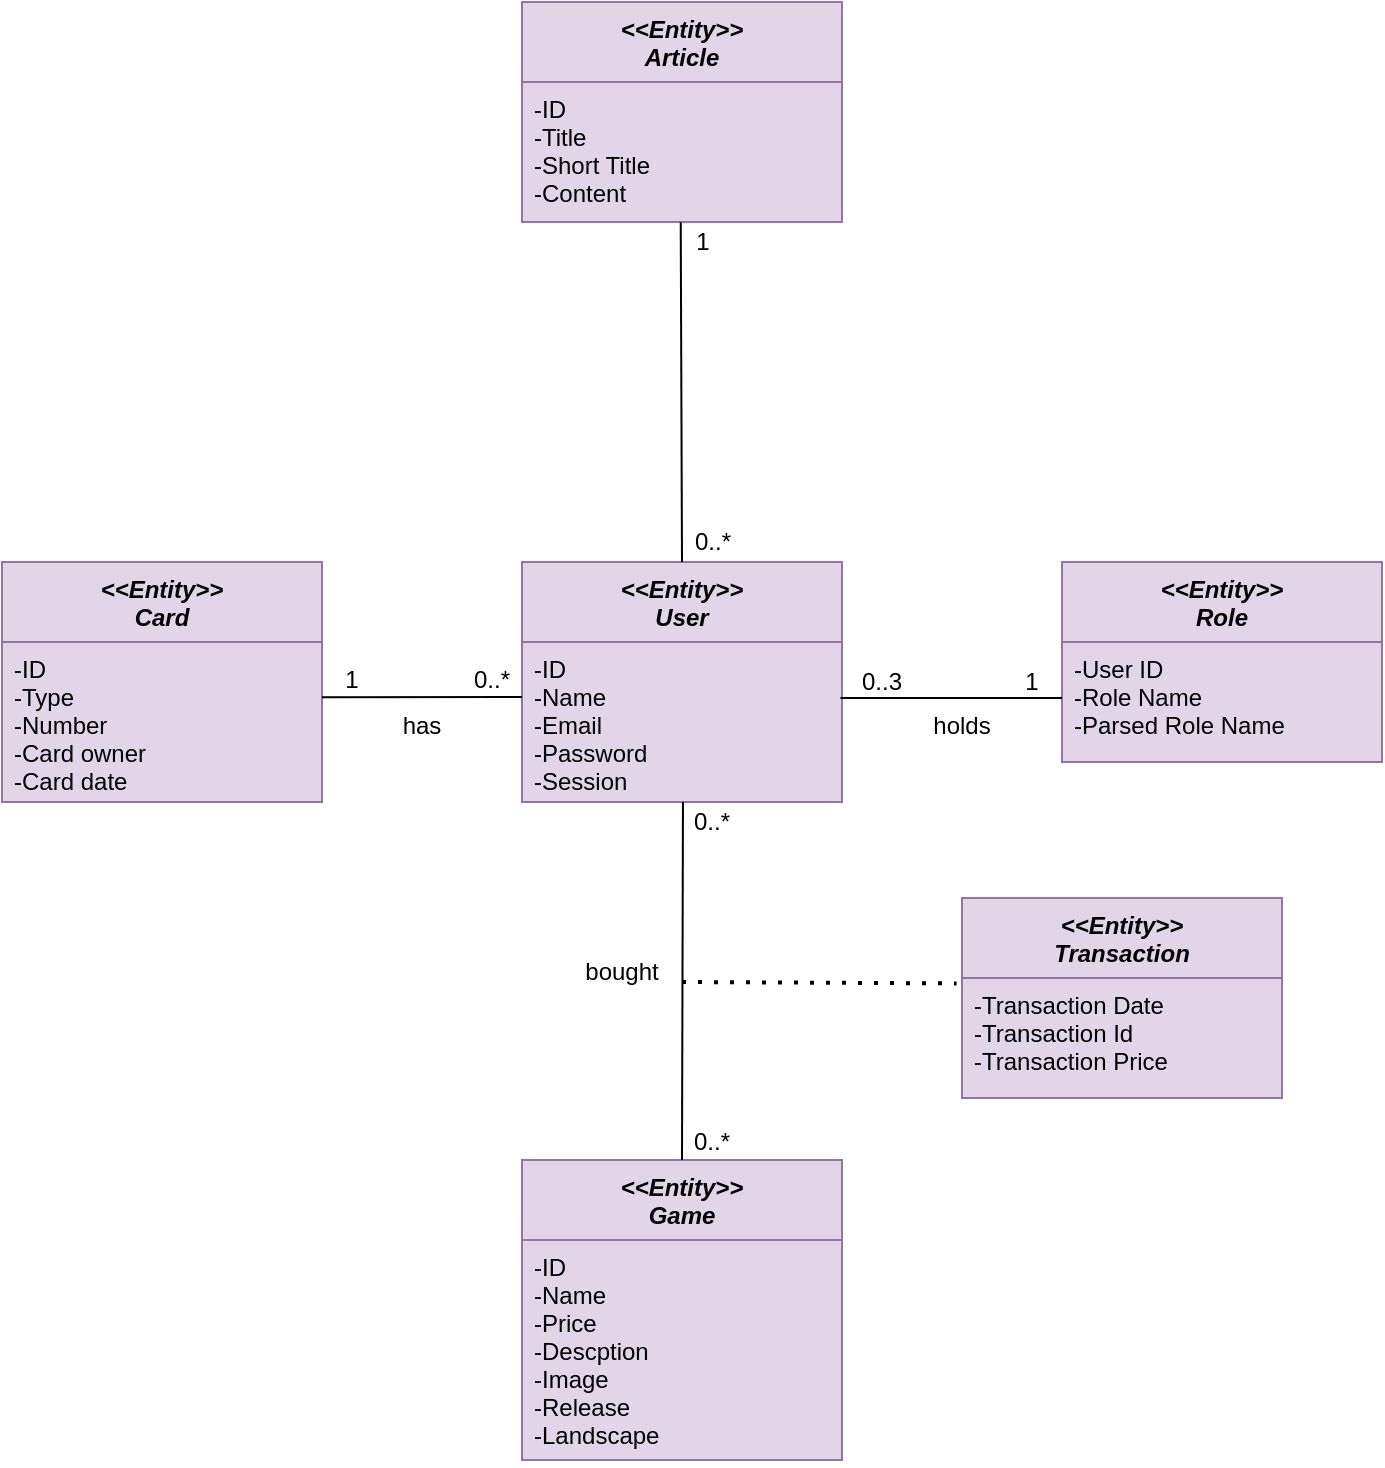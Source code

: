<mxfile version="15.7.4"><diagram id="C5RBs43oDa-KdzZeNtuy" name="Page-1"><mxGraphModel dx="2473" dy="860" grid="1" gridSize="10" guides="1" tooltips="1" connect="1" arrows="1" fold="1" page="1" pageScale="1" pageWidth="827" pageHeight="1169" math="0" shadow="0"><root><mxCell id="WIyWlLk6GJQsqaUBKTNV-0"/><mxCell id="WIyWlLk6GJQsqaUBKTNV-1" parent="WIyWlLk6GJQsqaUBKTNV-0"/><mxCell id="7NHLYX4dpKoqmwseu_7M-91" value="&lt;&lt;Entity&gt;&gt;&#xA;Game&#xA;" style="swimlane;fontStyle=3;align=center;verticalAlign=top;childLayout=stackLayout;horizontal=1;startSize=40;horizontalStack=0;resizeParent=1;resizeLast=0;collapsible=1;marginBottom=0;rounded=0;shadow=0;strokeWidth=1;fontSize=12;fillColor=#e1d5e7;strokeColor=#9673a6;" parent="WIyWlLk6GJQsqaUBKTNV-1" vertex="1"><mxGeometry x="-480" y="1019" width="160" height="150" as="geometry"><mxRectangle x="230" y="140" width="160" height="26" as="alternateBounds"/></mxGeometry></mxCell><mxCell id="7NHLYX4dpKoqmwseu_7M-92" value="-ID&#xA;-Name&#xA;-Price&#xA;-Descption&#xA;-Image&#xA;-Release&#xA;-Landscape&#xA;&#xA;&#xA;&#xA;" style="text;align=left;verticalAlign=top;spacingLeft=4;spacingRight=4;overflow=hidden;rotatable=0;points=[[0,0.5],[1,0.5]];portConstraint=eastwest;fillColor=#e1d5e7;strokeColor=#9673a6;" parent="7NHLYX4dpKoqmwseu_7M-91" vertex="1"><mxGeometry y="40" width="160" height="110" as="geometry"/></mxCell><mxCell id="7NHLYX4dpKoqmwseu_7M-97" value="&lt;&lt;Entity&gt;&gt;&#xA;Card&#xA;" style="swimlane;fontStyle=3;align=center;verticalAlign=top;childLayout=stackLayout;horizontal=1;startSize=40;horizontalStack=0;resizeParent=1;resizeLast=0;collapsible=1;marginBottom=0;rounded=0;shadow=0;strokeWidth=1;fontSize=12;fillColor=#e1d5e7;strokeColor=#9673a6;" parent="WIyWlLk6GJQsqaUBKTNV-1" vertex="1"><mxGeometry x="-740" y="720" width="160" height="120" as="geometry"><mxRectangle x="230" y="140" width="160" height="26" as="alternateBounds"/></mxGeometry></mxCell><mxCell id="7NHLYX4dpKoqmwseu_7M-98" value="-ID&#xA;-Type&#xA;-Number&#xA;-Card owner&#xA;-Card date&#xA;&#xA;&#xA;" style="text;align=left;verticalAlign=top;spacingLeft=4;spacingRight=4;overflow=hidden;rotatable=0;points=[[0,0.5],[1,0.5]];portConstraint=eastwest;fillColor=#e1d5e7;strokeColor=#9673a6;" parent="7NHLYX4dpKoqmwseu_7M-97" vertex="1"><mxGeometry y="40" width="160" height="80" as="geometry"/></mxCell><mxCell id="7NHLYX4dpKoqmwseu_7M-99" value="&lt;&lt;Entity&gt;&gt;&#xA;Role&#xA;&#xA;" style="swimlane;fontStyle=3;align=center;verticalAlign=top;childLayout=stackLayout;horizontal=1;startSize=40;horizontalStack=0;resizeParent=1;resizeLast=0;collapsible=1;marginBottom=0;rounded=0;shadow=0;strokeWidth=1;fontSize=12;fillColor=#e1d5e7;strokeColor=#9673a6;" parent="WIyWlLk6GJQsqaUBKTNV-1" vertex="1"><mxGeometry x="-210" y="720" width="160" height="100" as="geometry"><mxRectangle x="230" y="140" width="160" height="26" as="alternateBounds"/></mxGeometry></mxCell><mxCell id="7NHLYX4dpKoqmwseu_7M-100" value="-User ID&#xA;-Role Name&#xA;-Parsed Role Name&#xA;&#xA;&#xA;" style="text;align=left;verticalAlign=top;spacingLeft=4;spacingRight=4;overflow=hidden;rotatable=0;points=[[0,0.5],[1,0.5]];portConstraint=eastwest;fillColor=#e1d5e7;strokeColor=#9673a6;" parent="7NHLYX4dpKoqmwseu_7M-99" vertex="1"><mxGeometry y="40" width="160" height="60" as="geometry"/></mxCell><mxCell id="7NHLYX4dpKoqmwseu_7M-101" value="&lt;&lt;Entity&gt;&gt;&#xA;Article&#xA;" style="swimlane;fontStyle=3;align=center;verticalAlign=top;childLayout=stackLayout;horizontal=1;startSize=40;horizontalStack=0;resizeParent=1;resizeLast=0;collapsible=1;marginBottom=0;rounded=0;shadow=0;strokeWidth=1;fontSize=12;fillColor=#e1d5e7;strokeColor=#9673a6;" parent="WIyWlLk6GJQsqaUBKTNV-1" vertex="1"><mxGeometry x="-480" y="440" width="160" height="110" as="geometry"><mxRectangle x="230" y="140" width="160" height="26" as="alternateBounds"/></mxGeometry></mxCell><mxCell id="7NHLYX4dpKoqmwseu_7M-102" value="-ID&#xA;-Title&#xA;-Short Title&#xA;-Content&#xA;" style="text;align=left;verticalAlign=top;spacingLeft=4;spacingRight=4;overflow=hidden;rotatable=0;points=[[0,0.5],[1,0.5]];portConstraint=eastwest;fillColor=#e1d5e7;strokeColor=#9673a6;" parent="7NHLYX4dpKoqmwseu_7M-101" vertex="1"><mxGeometry y="40" width="160" height="70" as="geometry"/></mxCell><mxCell id="7NHLYX4dpKoqmwseu_7M-103" value="&lt;&lt;Entity&gt;&gt;&#xA;User&#xA;" style="swimlane;fontStyle=3;align=center;verticalAlign=top;childLayout=stackLayout;horizontal=1;startSize=40;horizontalStack=0;resizeParent=1;resizeLast=0;collapsible=1;marginBottom=0;rounded=0;shadow=0;strokeWidth=1;fontSize=12;fillColor=#e1d5e7;strokeColor=#9673a6;" parent="WIyWlLk6GJQsqaUBKTNV-1" vertex="1"><mxGeometry x="-480" y="720" width="160" height="120" as="geometry"><mxRectangle x="230" y="140" width="160" height="26" as="alternateBounds"/></mxGeometry></mxCell><mxCell id="7NHLYX4dpKoqmwseu_7M-104" value="-ID&#xA;-Name&#xA;-Email&#xA;-Password&#xA;-Session&#xA;&#xA;&#xA;" style="text;align=left;verticalAlign=top;spacingLeft=4;spacingRight=4;overflow=hidden;rotatable=0;points=[[0,0.5],[1,0.5]];portConstraint=eastwest;fillColor=#e1d5e7;strokeColor=#9673a6;" parent="7NHLYX4dpKoqmwseu_7M-103" vertex="1"><mxGeometry y="40" width="160" height="80" as="geometry"/></mxCell><mxCell id="7NHLYX4dpKoqmwseu_7M-108" value="&lt;&lt;Entity&gt;&gt;&#xA;Transaction&#xA;" style="swimlane;fontStyle=3;align=center;verticalAlign=top;childLayout=stackLayout;horizontal=1;startSize=40;horizontalStack=0;resizeParent=1;resizeLast=0;collapsible=1;marginBottom=0;rounded=0;shadow=0;strokeWidth=1;fontSize=12;fillColor=#e1d5e7;strokeColor=#9673a6;" parent="WIyWlLk6GJQsqaUBKTNV-1" vertex="1"><mxGeometry x="-260" y="888" width="160" height="100" as="geometry"><mxRectangle x="230" y="140" width="160" height="26" as="alternateBounds"/></mxGeometry></mxCell><mxCell id="7NHLYX4dpKoqmwseu_7M-109" value="-Transaction Date&#xA;-Transaction Id&#xA;-Transaction Price" style="text;align=left;verticalAlign=top;spacingLeft=4;spacingRight=4;overflow=hidden;rotatable=0;points=[[0,0.5],[1,0.5]];portConstraint=eastwest;fillColor=#e1d5e7;strokeColor=#9673a6;" parent="7NHLYX4dpKoqmwseu_7M-108" vertex="1"><mxGeometry y="40" width="160" height="60" as="geometry"/></mxCell><mxCell id="7NHLYX4dpKoqmwseu_7M-111" value="" style="endArrow=none;html=1;rounded=0;fontSize=12;entryX=0;entryY=0.344;entryDx=0;entryDy=0;exitX=1;exitY=0.345;exitDx=0;exitDy=0;exitPerimeter=0;entryPerimeter=0;" parent="WIyWlLk6GJQsqaUBKTNV-1" source="7NHLYX4dpKoqmwseu_7M-98" target="7NHLYX4dpKoqmwseu_7M-104" edge="1"><mxGeometry width="50" height="50" relative="1" as="geometry"><mxPoint x="-580" y="787" as="sourcePoint"/><mxPoint x="-496" y="787.5" as="targetPoint"/></mxGeometry></mxCell><mxCell id="7NHLYX4dpKoqmwseu_7M-112" value="0..*" style="text;html=1;strokeColor=none;fillColor=none;align=center;verticalAlign=middle;whiteSpace=wrap;rounded=0;fontSize=12;" parent="WIyWlLk6GJQsqaUBKTNV-1" vertex="1"><mxGeometry x="-510" y="770" width="30" height="17.25" as="geometry"/></mxCell><mxCell id="7NHLYX4dpKoqmwseu_7M-113" value="has" style="text;html=1;strokeColor=none;fillColor=none;align=center;verticalAlign=middle;whiteSpace=wrap;rounded=0;fontSize=12;" parent="WIyWlLk6GJQsqaUBKTNV-1" vertex="1"><mxGeometry x="-560" y="787.25" width="60" height="30" as="geometry"/></mxCell><mxCell id="7NHLYX4dpKoqmwseu_7M-116" value="" style="endArrow=none;html=1;rounded=0;fontSize=12;exitX=0.995;exitY=0.35;exitDx=0;exitDy=0;exitPerimeter=0;" parent="WIyWlLk6GJQsqaUBKTNV-1" source="7NHLYX4dpKoqmwseu_7M-104" edge="1"><mxGeometry width="50" height="50" relative="1" as="geometry"><mxPoint x="-290" y="800" as="sourcePoint"/><mxPoint x="-210" y="788" as="targetPoint"/></mxGeometry></mxCell><mxCell id="7NHLYX4dpKoqmwseu_7M-117" value="0..3" style="text;html=1;strokeColor=none;fillColor=none;align=center;verticalAlign=middle;whiteSpace=wrap;rounded=0;fontSize=12;" parent="WIyWlLk6GJQsqaUBKTNV-1" vertex="1"><mxGeometry x="-320" y="772.25" width="40" height="15" as="geometry"/></mxCell><mxCell id="7NHLYX4dpKoqmwseu_7M-118" value="1" style="text;html=1;strokeColor=none;fillColor=none;align=center;verticalAlign=middle;whiteSpace=wrap;rounded=0;fontSize=12;" parent="WIyWlLk6GJQsqaUBKTNV-1" vertex="1"><mxGeometry x="-240" y="772.25" width="30" height="15" as="geometry"/></mxCell><mxCell id="7NHLYX4dpKoqmwseu_7M-120" value="holds" style="text;html=1;strokeColor=none;fillColor=none;align=center;verticalAlign=middle;whiteSpace=wrap;rounded=0;fontSize=12;" parent="WIyWlLk6GJQsqaUBKTNV-1" vertex="1"><mxGeometry x="-290" y="787.25" width="60" height="30" as="geometry"/></mxCell><mxCell id="7NHLYX4dpKoqmwseu_7M-121" value="" style="endArrow=none;html=1;rounded=0;fontSize=12;entryX=0.503;entryY=0.981;entryDx=0;entryDy=0;entryPerimeter=0;exitX=0.5;exitY=0;exitDx=0;exitDy=0;" parent="WIyWlLk6GJQsqaUBKTNV-1" source="7NHLYX4dpKoqmwseu_7M-91" edge="1"><mxGeometry width="50" height="50" relative="1" as="geometry"><mxPoint x="-400" y="970.49" as="sourcePoint"/><mxPoint x="-399.52" y="839.996" as="targetPoint"/></mxGeometry></mxCell><mxCell id="7NHLYX4dpKoqmwseu_7M-122" value="" style="endArrow=none;dashed=1;html=1;dashPattern=1 3;strokeWidth=2;rounded=0;fontSize=12;entryX=-0.017;entryY=0.427;entryDx=0;entryDy=0;entryPerimeter=0;" parent="WIyWlLk6GJQsqaUBKTNV-1" target="7NHLYX4dpKoqmwseu_7M-108" edge="1"><mxGeometry width="50" height="50" relative="1" as="geometry"><mxPoint x="-400" y="930" as="sourcePoint"/><mxPoint x="-296.0" y="930" as="targetPoint"/></mxGeometry></mxCell><mxCell id="7NHLYX4dpKoqmwseu_7M-123" value="0..*" style="text;html=1;strokeColor=none;fillColor=none;align=center;verticalAlign=middle;whiteSpace=wrap;rounded=0;fontSize=12;" parent="WIyWlLk6GJQsqaUBKTNV-1" vertex="1"><mxGeometry x="-400" y="840" width="30" height="20" as="geometry"/></mxCell><mxCell id="7NHLYX4dpKoqmwseu_7M-124" value="0..*" style="text;html=1;strokeColor=none;fillColor=none;align=center;verticalAlign=middle;whiteSpace=wrap;rounded=0;fontSize=12;" parent="WIyWlLk6GJQsqaUBKTNV-1" vertex="1"><mxGeometry x="-400" y="1000" width="30" height="20" as="geometry"/></mxCell><mxCell id="7NHLYX4dpKoqmwseu_7M-125" value="bought" style="text;html=1;strokeColor=none;fillColor=none;align=center;verticalAlign=middle;whiteSpace=wrap;rounded=0;fontSize=12;" parent="WIyWlLk6GJQsqaUBKTNV-1" vertex="1"><mxGeometry x="-460" y="910" width="60" height="30" as="geometry"/></mxCell><mxCell id="ZKN7M3_sOgBgHHC0_x0p-0" value="1" style="text;html=1;strokeColor=none;fillColor=none;align=center;verticalAlign=middle;whiteSpace=wrap;rounded=0;fontSize=12;" parent="WIyWlLk6GJQsqaUBKTNV-1" vertex="1"><mxGeometry x="-580" y="770" width="30" height="17.25" as="geometry"/></mxCell><mxCell id="WRGmaKZG2MKsLX5CBcHw-0" value="" style="endArrow=none;html=1;rounded=0;exitX=0.5;exitY=0;exitDx=0;exitDy=0;entryX=0.496;entryY=1.001;entryDx=0;entryDy=0;entryPerimeter=0;" edge="1" parent="WIyWlLk6GJQsqaUBKTNV-1" source="7NHLYX4dpKoqmwseu_7M-103" target="7NHLYX4dpKoqmwseu_7M-102"><mxGeometry width="50" height="50" relative="1" as="geometry"><mxPoint x="-420" y="770" as="sourcePoint"/><mxPoint x="-380" y="560" as="targetPoint"/></mxGeometry></mxCell><mxCell id="WRGmaKZG2MKsLX5CBcHw-1" value="0..*" style="text;html=1;align=center;verticalAlign=middle;resizable=0;points=[];autosize=1;strokeColor=none;fillColor=none;" vertex="1" parent="WIyWlLk6GJQsqaUBKTNV-1"><mxGeometry x="-400" y="700" width="30" height="20" as="geometry"/></mxCell><mxCell id="WRGmaKZG2MKsLX5CBcHw-2" value="1" style="text;html=1;align=center;verticalAlign=middle;resizable=0;points=[];autosize=1;strokeColor=none;fillColor=none;" vertex="1" parent="WIyWlLk6GJQsqaUBKTNV-1"><mxGeometry x="-400" y="550" width="20" height="20" as="geometry"/></mxCell></root></mxGraphModel></diagram></mxfile>
